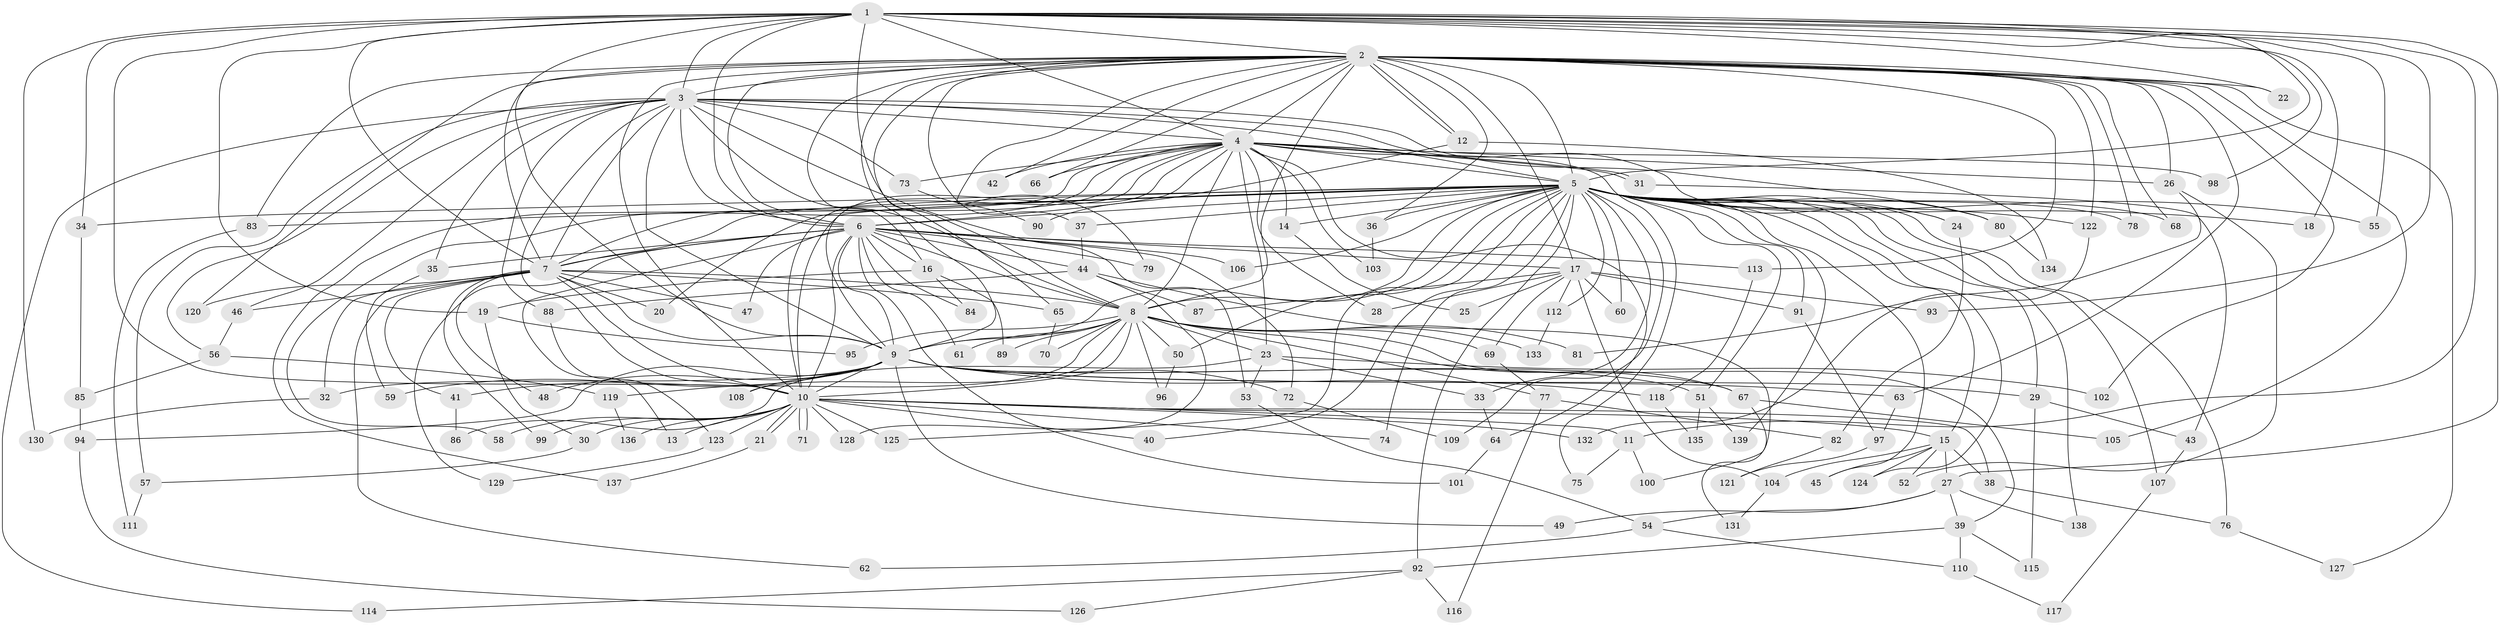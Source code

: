 // coarse degree distribution, {17: 0.01834862385321101, 28: 0.009174311926605505, 30: 0.009174311926605505, 39: 0.009174311926605505, 22: 0.009174311926605505, 26: 0.009174311926605505, 19: 0.009174311926605505, 24: 0.009174311926605505, 4: 0.08256880733944955, 2: 0.48623853211009177, 3: 0.26605504587155965, 7: 0.027522935779816515, 11: 0.009174311926605505, 6: 0.009174311926605505, 8: 0.009174311926605505, 5: 0.027522935779816515}
// Generated by graph-tools (version 1.1) at 2025/51/02/27/25 19:51:53]
// undirected, 139 vertices, 303 edges
graph export_dot {
graph [start="1"]
  node [color=gray90,style=filled];
  1;
  2;
  3;
  4;
  5;
  6;
  7;
  8;
  9;
  10;
  11;
  12;
  13;
  14;
  15;
  16;
  17;
  18;
  19;
  20;
  21;
  22;
  23;
  24;
  25;
  26;
  27;
  28;
  29;
  30;
  31;
  32;
  33;
  34;
  35;
  36;
  37;
  38;
  39;
  40;
  41;
  42;
  43;
  44;
  45;
  46;
  47;
  48;
  49;
  50;
  51;
  52;
  53;
  54;
  55;
  56;
  57;
  58;
  59;
  60;
  61;
  62;
  63;
  64;
  65;
  66;
  67;
  68;
  69;
  70;
  71;
  72;
  73;
  74;
  75;
  76;
  77;
  78;
  79;
  80;
  81;
  82;
  83;
  84;
  85;
  86;
  87;
  88;
  89;
  90;
  91;
  92;
  93;
  94;
  95;
  96;
  97;
  98;
  99;
  100;
  101;
  102;
  103;
  104;
  105;
  106;
  107;
  108;
  109;
  110;
  111;
  112;
  113;
  114;
  115;
  116;
  117;
  118;
  119;
  120;
  121;
  122;
  123;
  124;
  125;
  126;
  127;
  128;
  129;
  130;
  131;
  132;
  133;
  134;
  135;
  136;
  137;
  138;
  139;
  1 -- 2;
  1 -- 3;
  1 -- 4;
  1 -- 5;
  1 -- 6;
  1 -- 7;
  1 -- 8;
  1 -- 9;
  1 -- 10;
  1 -- 11;
  1 -- 18;
  1 -- 19;
  1 -- 22;
  1 -- 27;
  1 -- 34;
  1 -- 55;
  1 -- 93;
  1 -- 98;
  1 -- 130;
  2 -- 3;
  2 -- 4;
  2 -- 5;
  2 -- 6;
  2 -- 7;
  2 -- 8;
  2 -- 9;
  2 -- 10;
  2 -- 12;
  2 -- 12;
  2 -- 16;
  2 -- 17;
  2 -- 22;
  2 -- 26;
  2 -- 36;
  2 -- 37;
  2 -- 42;
  2 -- 63;
  2 -- 65;
  2 -- 66;
  2 -- 68;
  2 -- 78;
  2 -- 79;
  2 -- 83;
  2 -- 102;
  2 -- 105;
  2 -- 113;
  2 -- 120;
  2 -- 122;
  2 -- 127;
  3 -- 4;
  3 -- 5;
  3 -- 6;
  3 -- 7;
  3 -- 8;
  3 -- 9;
  3 -- 10;
  3 -- 24;
  3 -- 35;
  3 -- 46;
  3 -- 53;
  3 -- 56;
  3 -- 57;
  3 -- 73;
  3 -- 80;
  3 -- 88;
  3 -- 114;
  4 -- 5;
  4 -- 6;
  4 -- 7;
  4 -- 8;
  4 -- 9;
  4 -- 10;
  4 -- 14;
  4 -- 23;
  4 -- 26;
  4 -- 28;
  4 -- 31;
  4 -- 31;
  4 -- 42;
  4 -- 58;
  4 -- 64;
  4 -- 66;
  4 -- 73;
  4 -- 75;
  4 -- 98;
  4 -- 103;
  4 -- 137;
  5 -- 6;
  5 -- 7;
  5 -- 8;
  5 -- 9;
  5 -- 10;
  5 -- 14;
  5 -- 15;
  5 -- 18;
  5 -- 20;
  5 -- 24;
  5 -- 29;
  5 -- 33;
  5 -- 34;
  5 -- 36;
  5 -- 37;
  5 -- 40;
  5 -- 45;
  5 -- 50;
  5 -- 51;
  5 -- 55;
  5 -- 60;
  5 -- 68;
  5 -- 74;
  5 -- 76;
  5 -- 78;
  5 -- 80;
  5 -- 83;
  5 -- 91;
  5 -- 92;
  5 -- 106;
  5 -- 107;
  5 -- 109;
  5 -- 112;
  5 -- 122;
  5 -- 124;
  5 -- 125;
  5 -- 138;
  5 -- 139;
  6 -- 7;
  6 -- 8;
  6 -- 9;
  6 -- 10;
  6 -- 13;
  6 -- 16;
  6 -- 17;
  6 -- 35;
  6 -- 44;
  6 -- 47;
  6 -- 61;
  6 -- 72;
  6 -- 79;
  6 -- 84;
  6 -- 101;
  6 -- 106;
  6 -- 113;
  6 -- 129;
  7 -- 8;
  7 -- 9;
  7 -- 10;
  7 -- 20;
  7 -- 32;
  7 -- 41;
  7 -- 46;
  7 -- 47;
  7 -- 48;
  7 -- 62;
  7 -- 65;
  7 -- 99;
  7 -- 120;
  8 -- 9;
  8 -- 10;
  8 -- 23;
  8 -- 39;
  8 -- 50;
  8 -- 61;
  8 -- 67;
  8 -- 69;
  8 -- 70;
  8 -- 77;
  8 -- 81;
  8 -- 89;
  8 -- 95;
  8 -- 96;
  8 -- 108;
  8 -- 119;
  8 -- 133;
  9 -- 10;
  9 -- 29;
  9 -- 32;
  9 -- 41;
  9 -- 48;
  9 -- 49;
  9 -- 51;
  9 -- 59;
  9 -- 63;
  9 -- 67;
  9 -- 72;
  9 -- 94;
  9 -- 108;
  9 -- 118;
  10 -- 11;
  10 -- 13;
  10 -- 15;
  10 -- 21;
  10 -- 21;
  10 -- 30;
  10 -- 38;
  10 -- 40;
  10 -- 58;
  10 -- 71;
  10 -- 71;
  10 -- 74;
  10 -- 99;
  10 -- 123;
  10 -- 125;
  10 -- 128;
  10 -- 132;
  10 -- 136;
  11 -- 75;
  11 -- 100;
  12 -- 90;
  12 -- 134;
  14 -- 25;
  15 -- 27;
  15 -- 38;
  15 -- 45;
  15 -- 52;
  15 -- 104;
  15 -- 124;
  16 -- 19;
  16 -- 84;
  16 -- 89;
  17 -- 25;
  17 -- 28;
  17 -- 60;
  17 -- 69;
  17 -- 87;
  17 -- 91;
  17 -- 93;
  17 -- 104;
  17 -- 112;
  19 -- 30;
  19 -- 95;
  21 -- 137;
  23 -- 33;
  23 -- 53;
  23 -- 86;
  23 -- 102;
  24 -- 82;
  26 -- 52;
  26 -- 81;
  27 -- 39;
  27 -- 49;
  27 -- 54;
  27 -- 138;
  29 -- 43;
  29 -- 115;
  30 -- 57;
  31 -- 43;
  32 -- 130;
  33 -- 64;
  34 -- 85;
  35 -- 59;
  36 -- 103;
  37 -- 44;
  38 -- 76;
  39 -- 92;
  39 -- 110;
  39 -- 115;
  41 -- 86;
  43 -- 107;
  44 -- 87;
  44 -- 88;
  44 -- 100;
  44 -- 128;
  46 -- 56;
  50 -- 96;
  51 -- 135;
  51 -- 139;
  53 -- 54;
  54 -- 62;
  54 -- 110;
  56 -- 85;
  56 -- 119;
  57 -- 111;
  63 -- 97;
  64 -- 101;
  65 -- 70;
  67 -- 105;
  67 -- 131;
  69 -- 77;
  72 -- 109;
  73 -- 90;
  76 -- 127;
  77 -- 82;
  77 -- 116;
  80 -- 134;
  82 -- 121;
  83 -- 111;
  85 -- 94;
  88 -- 123;
  91 -- 97;
  92 -- 114;
  92 -- 116;
  92 -- 126;
  94 -- 126;
  97 -- 121;
  104 -- 131;
  107 -- 117;
  110 -- 117;
  112 -- 133;
  113 -- 118;
  118 -- 135;
  119 -- 136;
  122 -- 132;
  123 -- 129;
}
